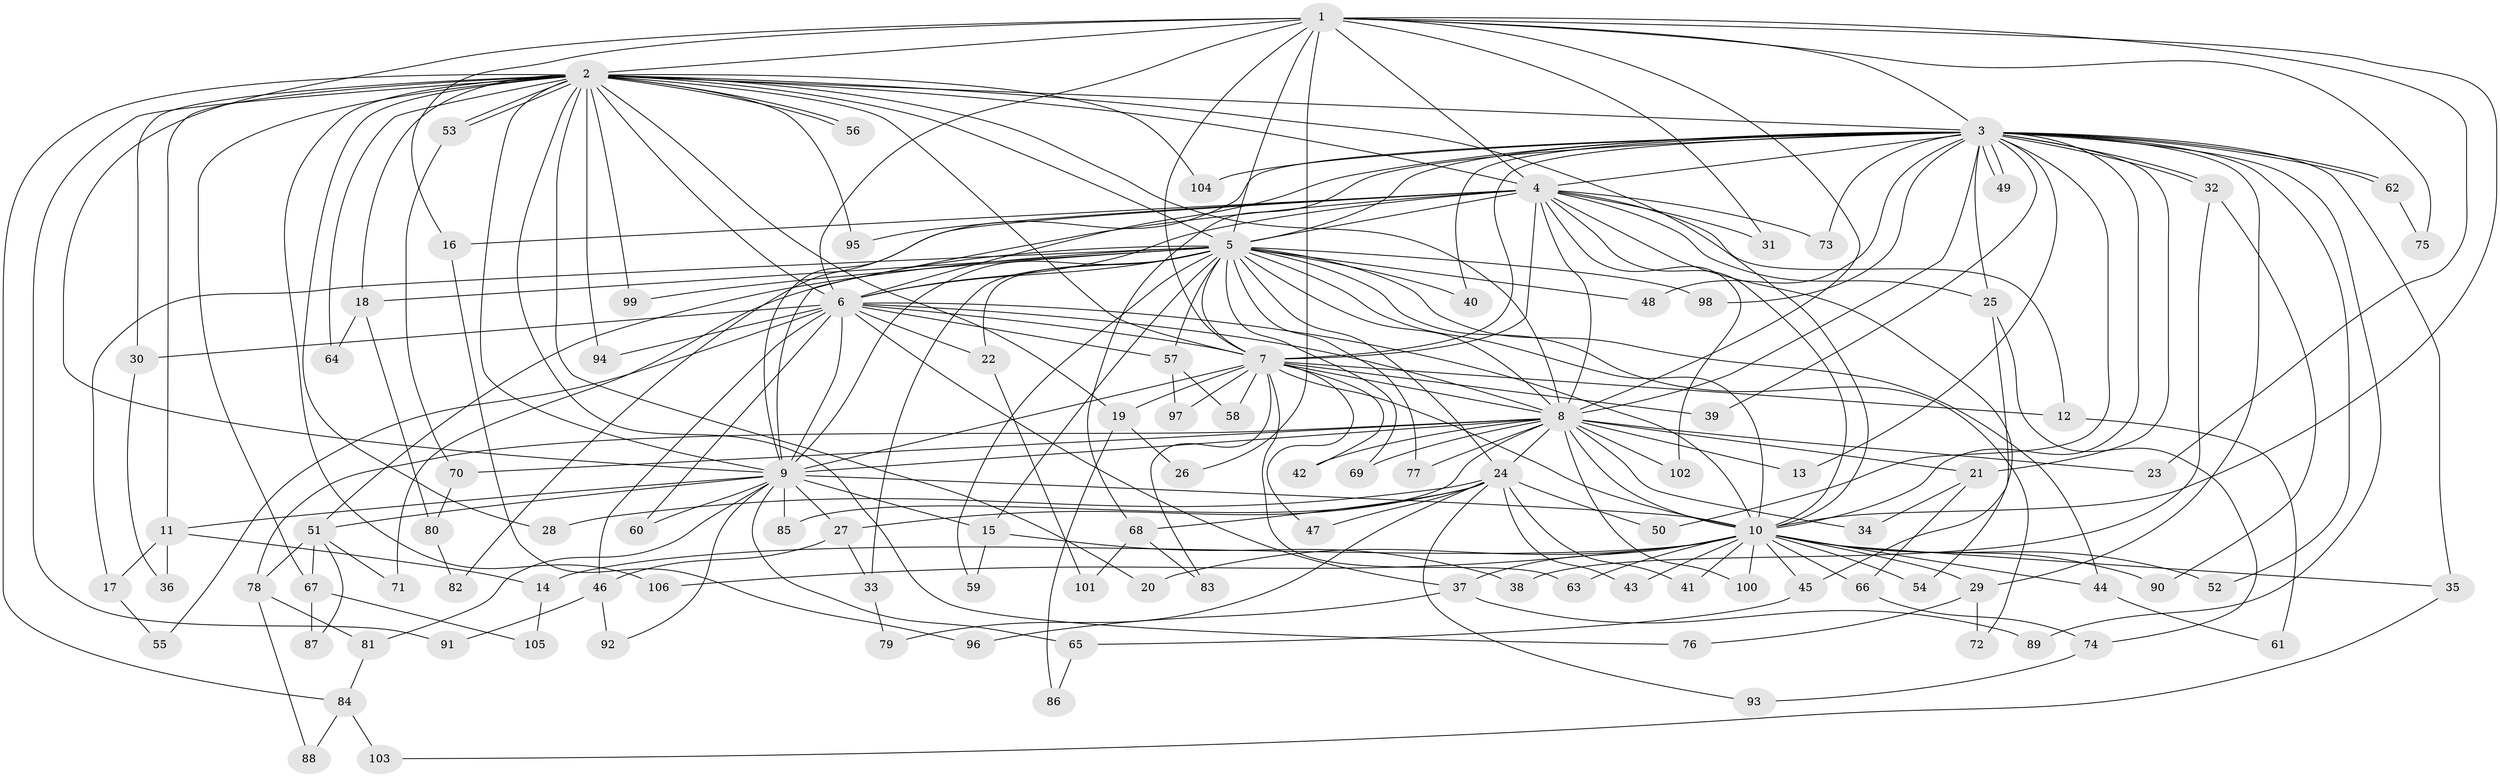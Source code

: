 // Generated by graph-tools (version 1.1) at 2025/13/03/09/25 04:13:58]
// undirected, 106 vertices, 237 edges
graph export_dot {
graph [start="1"]
  node [color=gray90,style=filled];
  1;
  2;
  3;
  4;
  5;
  6;
  7;
  8;
  9;
  10;
  11;
  12;
  13;
  14;
  15;
  16;
  17;
  18;
  19;
  20;
  21;
  22;
  23;
  24;
  25;
  26;
  27;
  28;
  29;
  30;
  31;
  32;
  33;
  34;
  35;
  36;
  37;
  38;
  39;
  40;
  41;
  42;
  43;
  44;
  45;
  46;
  47;
  48;
  49;
  50;
  51;
  52;
  53;
  54;
  55;
  56;
  57;
  58;
  59;
  60;
  61;
  62;
  63;
  64;
  65;
  66;
  67;
  68;
  69;
  70;
  71;
  72;
  73;
  74;
  75;
  76;
  77;
  78;
  79;
  80;
  81;
  82;
  83;
  84;
  85;
  86;
  87;
  88;
  89;
  90;
  91;
  92;
  93;
  94;
  95;
  96;
  97;
  98;
  99;
  100;
  101;
  102;
  103;
  104;
  105;
  106;
  1 -- 2;
  1 -- 3;
  1 -- 4;
  1 -- 5;
  1 -- 6;
  1 -- 7;
  1 -- 8;
  1 -- 9;
  1 -- 10;
  1 -- 16;
  1 -- 23;
  1 -- 26;
  1 -- 31;
  1 -- 75;
  2 -- 3;
  2 -- 4;
  2 -- 5;
  2 -- 6;
  2 -- 7;
  2 -- 8;
  2 -- 9;
  2 -- 10;
  2 -- 11;
  2 -- 18;
  2 -- 19;
  2 -- 20;
  2 -- 28;
  2 -- 30;
  2 -- 53;
  2 -- 53;
  2 -- 56;
  2 -- 56;
  2 -- 64;
  2 -- 67;
  2 -- 76;
  2 -- 84;
  2 -- 91;
  2 -- 94;
  2 -- 95;
  2 -- 99;
  2 -- 104;
  2 -- 106;
  3 -- 4;
  3 -- 5;
  3 -- 6;
  3 -- 7;
  3 -- 8;
  3 -- 9;
  3 -- 10;
  3 -- 13;
  3 -- 21;
  3 -- 25;
  3 -- 29;
  3 -- 32;
  3 -- 32;
  3 -- 35;
  3 -- 39;
  3 -- 40;
  3 -- 48;
  3 -- 49;
  3 -- 49;
  3 -- 50;
  3 -- 52;
  3 -- 62;
  3 -- 62;
  3 -- 68;
  3 -- 73;
  3 -- 89;
  3 -- 98;
  3 -- 104;
  4 -- 5;
  4 -- 6;
  4 -- 7;
  4 -- 8;
  4 -- 9;
  4 -- 10;
  4 -- 12;
  4 -- 16;
  4 -- 25;
  4 -- 31;
  4 -- 54;
  4 -- 73;
  4 -- 82;
  4 -- 95;
  4 -- 102;
  5 -- 6;
  5 -- 7;
  5 -- 8;
  5 -- 9;
  5 -- 10;
  5 -- 15;
  5 -- 17;
  5 -- 18;
  5 -- 22;
  5 -- 24;
  5 -- 33;
  5 -- 40;
  5 -- 44;
  5 -- 48;
  5 -- 51;
  5 -- 57;
  5 -- 59;
  5 -- 69;
  5 -- 71;
  5 -- 72;
  5 -- 77;
  5 -- 98;
  5 -- 99;
  6 -- 7;
  6 -- 8;
  6 -- 9;
  6 -- 10;
  6 -- 22;
  6 -- 30;
  6 -- 37;
  6 -- 46;
  6 -- 55;
  6 -- 57;
  6 -- 60;
  6 -- 94;
  7 -- 8;
  7 -- 9;
  7 -- 10;
  7 -- 12;
  7 -- 19;
  7 -- 39;
  7 -- 42;
  7 -- 47;
  7 -- 58;
  7 -- 63;
  7 -- 83;
  7 -- 97;
  8 -- 9;
  8 -- 10;
  8 -- 13;
  8 -- 21;
  8 -- 23;
  8 -- 24;
  8 -- 34;
  8 -- 42;
  8 -- 69;
  8 -- 70;
  8 -- 77;
  8 -- 78;
  8 -- 85;
  8 -- 100;
  8 -- 102;
  9 -- 10;
  9 -- 11;
  9 -- 15;
  9 -- 27;
  9 -- 51;
  9 -- 60;
  9 -- 65;
  9 -- 81;
  9 -- 85;
  9 -- 92;
  10 -- 14;
  10 -- 20;
  10 -- 29;
  10 -- 35;
  10 -- 37;
  10 -- 41;
  10 -- 43;
  10 -- 44;
  10 -- 45;
  10 -- 52;
  10 -- 54;
  10 -- 63;
  10 -- 66;
  10 -- 90;
  10 -- 100;
  10 -- 106;
  11 -- 14;
  11 -- 17;
  11 -- 36;
  12 -- 61;
  14 -- 105;
  15 -- 38;
  15 -- 59;
  16 -- 96;
  17 -- 55;
  18 -- 64;
  18 -- 80;
  19 -- 26;
  19 -- 86;
  21 -- 34;
  21 -- 66;
  22 -- 101;
  24 -- 27;
  24 -- 28;
  24 -- 41;
  24 -- 43;
  24 -- 47;
  24 -- 50;
  24 -- 68;
  24 -- 79;
  24 -- 93;
  25 -- 45;
  25 -- 74;
  27 -- 33;
  27 -- 46;
  29 -- 72;
  29 -- 76;
  30 -- 36;
  32 -- 38;
  32 -- 90;
  33 -- 79;
  35 -- 103;
  37 -- 89;
  37 -- 96;
  44 -- 61;
  45 -- 65;
  46 -- 91;
  46 -- 92;
  51 -- 67;
  51 -- 71;
  51 -- 78;
  51 -- 87;
  53 -- 70;
  57 -- 58;
  57 -- 97;
  62 -- 75;
  65 -- 86;
  66 -- 74;
  67 -- 87;
  67 -- 105;
  68 -- 83;
  68 -- 101;
  70 -- 80;
  74 -- 93;
  78 -- 81;
  78 -- 88;
  80 -- 82;
  81 -- 84;
  84 -- 88;
  84 -- 103;
}
